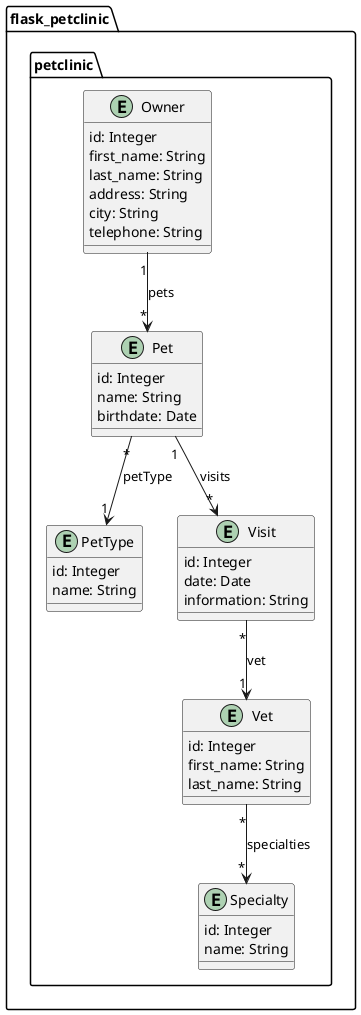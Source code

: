 @startuml
' left to right direction

package flask_petclinic {

   package petclinic {

        entity Owner {
            id: Integer
            first_name: String
            last_name: String
            address: String
            city: String
            telephone: String
        }

        entity Pet {
            id: Integer
            name: String
            birthdate: Date
        }

        entity PetType {
            id: Integer
            name: String
        }

        entity Visit {
            id: Integer
            date: Date
            information: String
        }

        entity Vet {
            id: Integer
            first_name: String
            last_name: String
        }

        entity Specialty {
            id: Integer
            name: String
        }

        Owner "1" --> "*"  Pet: pets
        Pet "*" --> "1" PetType: petType
        Pet "1" --> "*" Visit: visits
        Visit "*" --> "1" Vet: vet
        Vet "*" --> "*" Specialty: specialties
    }

}

@enduml
